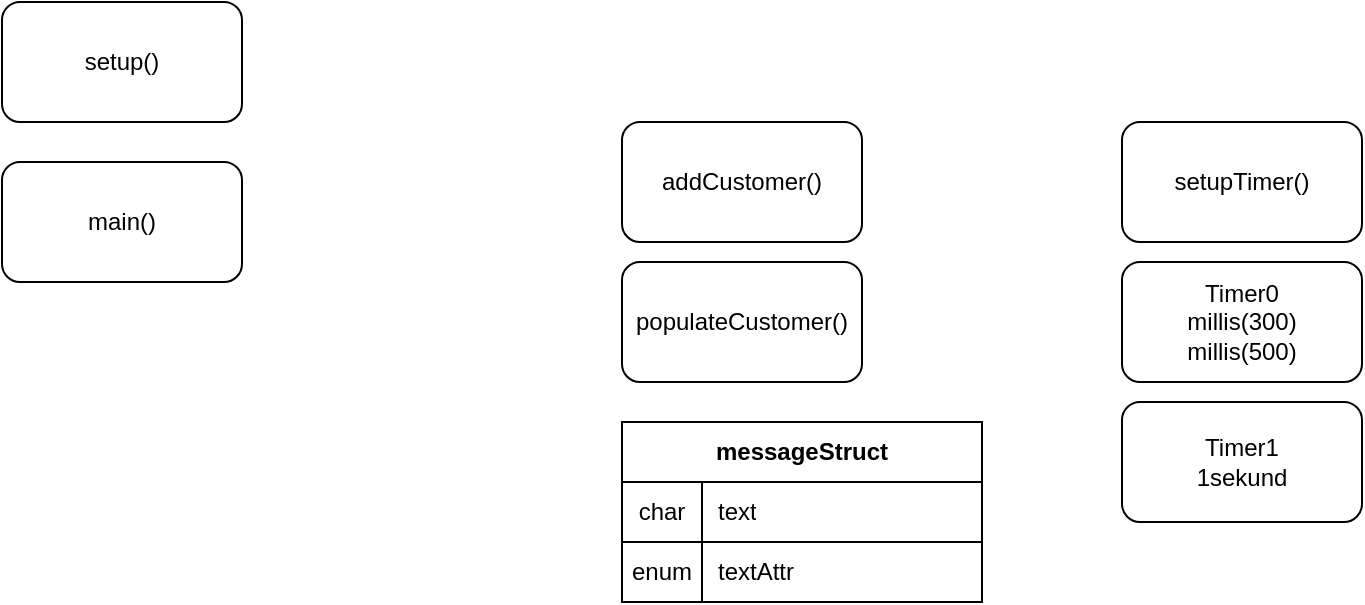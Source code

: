 <mxfile version="13.9.7" type="github">
  <diagram id="C5RBs43oDa-KdzZeNtuy" name="Page-1">
    <mxGraphModel dx="1209" dy="643" grid="1" gridSize="10" guides="1" tooltips="1" connect="1" arrows="1" fold="1" page="1" pageScale="1" pageWidth="827" pageHeight="1169" math="0" shadow="0">
      <root>
        <mxCell id="WIyWlLk6GJQsqaUBKTNV-0" />
        <mxCell id="WIyWlLk6GJQsqaUBKTNV-1" parent="WIyWlLk6GJQsqaUBKTNV-0" />
        <mxCell id="AeC5mfnTEmSeIsK8OsLa-0" value="setupTimer()" style="rounded=1;whiteSpace=wrap;html=1;" vertex="1" parent="WIyWlLk6GJQsqaUBKTNV-1">
          <mxGeometry x="600" y="100" width="120" height="60" as="geometry" />
        </mxCell>
        <mxCell id="AeC5mfnTEmSeIsK8OsLa-1" value="Timer0&lt;br&gt;millis(300)&lt;br&gt;millis(500)" style="rounded=1;whiteSpace=wrap;html=1;" vertex="1" parent="WIyWlLk6GJQsqaUBKTNV-1">
          <mxGeometry x="600" y="170" width="120" height="60" as="geometry" />
        </mxCell>
        <mxCell id="AeC5mfnTEmSeIsK8OsLa-2" value="Timer1&lt;br&gt;1sekund" style="rounded=1;whiteSpace=wrap;html=1;" vertex="1" parent="WIyWlLk6GJQsqaUBKTNV-1">
          <mxGeometry x="600" y="240" width="120" height="60" as="geometry" />
        </mxCell>
        <mxCell id="AeC5mfnTEmSeIsK8OsLa-3" value="setup()" style="rounded=1;whiteSpace=wrap;html=1;" vertex="1" parent="WIyWlLk6GJQsqaUBKTNV-1">
          <mxGeometry x="40" y="40" width="120" height="60" as="geometry" />
        </mxCell>
        <mxCell id="AeC5mfnTEmSeIsK8OsLa-4" value="main()" style="rounded=1;whiteSpace=wrap;html=1;" vertex="1" parent="WIyWlLk6GJQsqaUBKTNV-1">
          <mxGeometry x="40" y="120" width="120" height="60" as="geometry" />
        </mxCell>
        <mxCell id="AeC5mfnTEmSeIsK8OsLa-5" value="addCustomer()" style="rounded=1;whiteSpace=wrap;html=1;" vertex="1" parent="WIyWlLk6GJQsqaUBKTNV-1">
          <mxGeometry x="350" y="100" width="120" height="60" as="geometry" />
        </mxCell>
        <mxCell id="AeC5mfnTEmSeIsK8OsLa-6" value="populateCustomer()" style="rounded=1;whiteSpace=wrap;html=1;" vertex="1" parent="WIyWlLk6GJQsqaUBKTNV-1">
          <mxGeometry x="350" y="170" width="120" height="60" as="geometry" />
        </mxCell>
        <mxCell id="AeC5mfnTEmSeIsK8OsLa-9" value="messageStruct" style="shape=table;html=1;whiteSpace=wrap;startSize=30;container=1;collapsible=0;childLayout=tableLayout;fixedRows=1;rowLines=0;fontStyle=1;align=center;" vertex="1" parent="WIyWlLk6GJQsqaUBKTNV-1">
          <mxGeometry x="350" y="250" width="180" height="90" as="geometry" />
        </mxCell>
        <mxCell id="AeC5mfnTEmSeIsK8OsLa-10" value="" style="shape=partialRectangle;html=1;whiteSpace=wrap;collapsible=0;dropTarget=0;pointerEvents=0;fillColor=none;top=0;left=0;bottom=1;right=0;points=[[0,0.5],[1,0.5]];portConstraint=eastwest;" vertex="1" parent="AeC5mfnTEmSeIsK8OsLa-9">
          <mxGeometry y="30" width="180" height="30" as="geometry" />
        </mxCell>
        <mxCell id="AeC5mfnTEmSeIsK8OsLa-11" value="char" style="shape=partialRectangle;html=1;whiteSpace=wrap;connectable=0;fillColor=none;top=0;left=0;bottom=0;right=0;overflow=hidden;" vertex="1" parent="AeC5mfnTEmSeIsK8OsLa-10">
          <mxGeometry width="40" height="30" as="geometry" />
        </mxCell>
        <mxCell id="AeC5mfnTEmSeIsK8OsLa-12" value="text" style="shape=partialRectangle;html=1;whiteSpace=wrap;connectable=0;fillColor=none;top=0;left=0;bottom=0;right=0;align=left;spacingLeft=6;overflow=hidden;" vertex="1" parent="AeC5mfnTEmSeIsK8OsLa-10">
          <mxGeometry x="40" width="140" height="30" as="geometry" />
        </mxCell>
        <mxCell id="AeC5mfnTEmSeIsK8OsLa-13" value="" style="shape=partialRectangle;html=1;whiteSpace=wrap;collapsible=0;dropTarget=0;pointerEvents=0;fillColor=none;top=0;left=0;bottom=0;right=0;points=[[0,0.5],[1,0.5]];portConstraint=eastwest;" vertex="1" parent="AeC5mfnTEmSeIsK8OsLa-9">
          <mxGeometry y="60" width="180" height="30" as="geometry" />
        </mxCell>
        <mxCell id="AeC5mfnTEmSeIsK8OsLa-14" value="enum" style="shape=partialRectangle;html=1;whiteSpace=wrap;connectable=0;fillColor=none;top=0;left=0;bottom=0;right=0;overflow=hidden;" vertex="1" parent="AeC5mfnTEmSeIsK8OsLa-13">
          <mxGeometry width="40" height="30" as="geometry" />
        </mxCell>
        <mxCell id="AeC5mfnTEmSeIsK8OsLa-15" value="textAttr" style="shape=partialRectangle;html=1;whiteSpace=wrap;connectable=0;fillColor=none;top=0;left=0;bottom=0;right=0;align=left;spacingLeft=6;overflow=hidden;" vertex="1" parent="AeC5mfnTEmSeIsK8OsLa-13">
          <mxGeometry x="40" width="140" height="30" as="geometry" />
        </mxCell>
      </root>
    </mxGraphModel>
  </diagram>
</mxfile>
